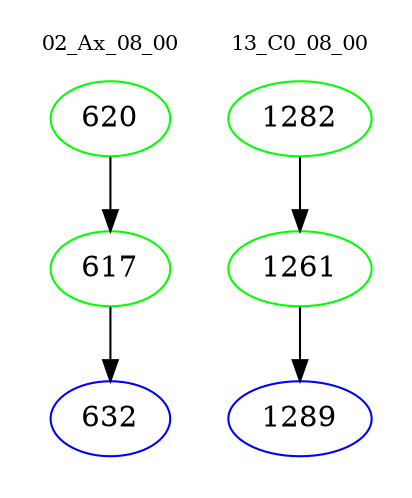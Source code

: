 digraph{
subgraph cluster_0 {
color = white
label = "02_Ax_08_00";
fontsize=10;
T0_620 [label="620", color="green"]
T0_620 -> T0_617 [color="black"]
T0_617 [label="617", color="green"]
T0_617 -> T0_632 [color="black"]
T0_632 [label="632", color="blue"]
}
subgraph cluster_1 {
color = white
label = "13_C0_08_00";
fontsize=10;
T1_1282 [label="1282", color="green"]
T1_1282 -> T1_1261 [color="black"]
T1_1261 [label="1261", color="green"]
T1_1261 -> T1_1289 [color="black"]
T1_1289 [label="1289", color="blue"]
}
}
